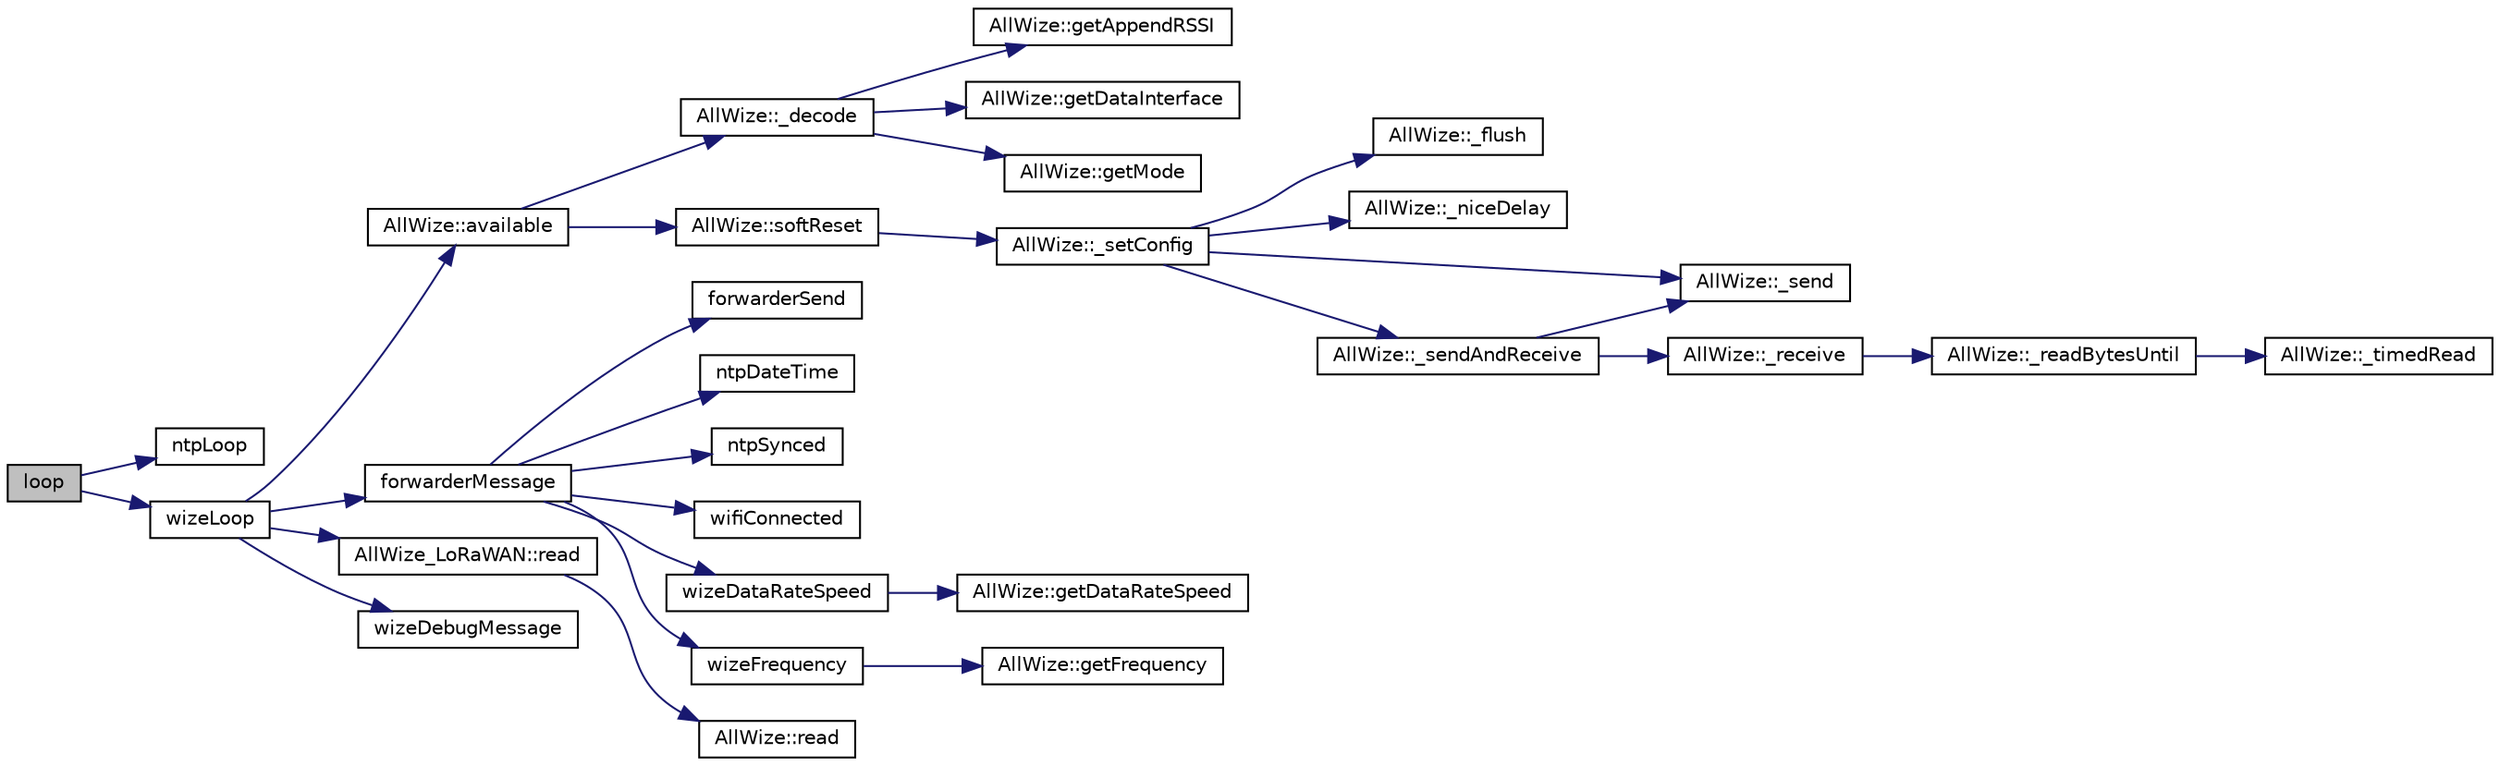 digraph "loop"
{
 // LATEX_PDF_SIZE
  edge [fontname="Helvetica",fontsize="10",labelfontname="Helvetica",labelfontsize="10"];
  node [fontname="Helvetica",fontsize="10",shape=record];
  rankdir="LR";
  Node1 [label="loop",height=0.2,width=0.4,color="black", fillcolor="grey75", style="filled", fontcolor="black",tooltip=" "];
  Node1 -> Node2 [color="midnightblue",fontsize="10",style="solid",fontname="Helvetica"];
  Node2 [label="ntpLoop",height=0.2,width=0.4,color="black", fillcolor="white", style="filled",URL="$ntp_8cpp.html#a0507409db577936d3471821370c27b27",tooltip=" "];
  Node1 -> Node3 [color="midnightblue",fontsize="10",style="solid",fontname="Helvetica"];
  Node3 [label="wizeLoop",height=0.2,width=0.4,color="black", fillcolor="white", style="filled",URL="$wize_8cpp.html#af9253c855c25f3da04c29b2dbcda1ebd",tooltip=" "];
  Node3 -> Node4 [color="midnightblue",fontsize="10",style="solid",fontname="Helvetica"];
  Node4 [label="AllWize::available",height=0.2,width=0.4,color="black", fillcolor="white", style="filled",URL="$classAllWize.html#ae75c391473baf8107cae11f2134b7316",tooltip="Returns true if a new message has been received and decoded This method has to be called in the main ..."];
  Node4 -> Node5 [color="midnightblue",fontsize="10",style="solid",fontname="Helvetica"];
  Node5 [label="AllWize::_decode",height=0.2,width=0.4,color="black", fillcolor="white", style="filled",URL="$classAllWize.html#a496979330409adb0e7241f763e4a4b16",tooltip="Decodes the current RX buffer contents."];
  Node5 -> Node6 [color="midnightblue",fontsize="10",style="solid",fontname="Helvetica"];
  Node6 [label="AllWize::getAppendRSSI",height=0.2,width=0.4,color="black", fillcolor="white", style="filled",URL="$classAllWize.html#af72915664acbfe41f21d8820df833fb6",tooltip="Gets the current RSSI mode value."];
  Node5 -> Node7 [color="midnightblue",fontsize="10",style="solid",fontname="Helvetica"];
  Node7 [label="AllWize::getDataInterface",height=0.2,width=0.4,color="black", fillcolor="white", style="filled",URL="$classAllWize.html#a25a3c09558ff3d794bf5a150d3be6c4c",tooltip="Gets the data interface for receiving packets."];
  Node5 -> Node8 [color="midnightblue",fontsize="10",style="solid",fontname="Helvetica"];
  Node8 [label="AllWize::getMode",height=0.2,width=0.4,color="black", fillcolor="white", style="filled",URL="$classAllWize.html#ab6655635693180ad4c7b527d1f2e4e03",tooltip="Gets the MBus mode stored in non-volatile memory."];
  Node4 -> Node9 [color="midnightblue",fontsize="10",style="solid",fontname="Helvetica"];
  Node9 [label="AllWize::softReset",height=0.2,width=0.4,color="black", fillcolor="white", style="filled",URL="$classAllWize.html#aa22cb94ed64656f3ba3aef64c566e708",tooltip="Cleans the RX/TX line."];
  Node9 -> Node10 [color="midnightblue",fontsize="10",style="solid",fontname="Helvetica"];
  Node10 [label="AllWize::_setConfig",height=0.2,width=0.4,color="black", fillcolor="white", style="filled",URL="$classAllWize.html#a493af0599b973f713192b175000264e6",tooltip="Sets or unsets config mode."];
  Node10 -> Node11 [color="midnightblue",fontsize="10",style="solid",fontname="Helvetica"];
  Node11 [label="AllWize::_flush",height=0.2,width=0.4,color="black", fillcolor="white", style="filled",URL="$classAllWize.html#ace21941ce1a1174ef567c1a269ebf551",tooltip="Flushes the serial line to the module."];
  Node10 -> Node12 [color="midnightblue",fontsize="10",style="solid",fontname="Helvetica"];
  Node12 [label="AllWize::_niceDelay",height=0.2,width=0.4,color="black", fillcolor="white", style="filled",URL="$classAllWize.html#afeed45d2a47e184092d6dcd64c22fb72",tooltip="Does a non-blocking delay."];
  Node10 -> Node13 [color="midnightblue",fontsize="10",style="solid",fontname="Helvetica"];
  Node13 [label="AllWize::_send",height=0.2,width=0.4,color="black", fillcolor="white", style="filled",URL="$classAllWize.html#ac194cac5fd63b864ef567fb7a51a2ac9",tooltip="Sends a binary buffer to the module UART. Returns the number of bytes actually sent."];
  Node10 -> Node14 [color="midnightblue",fontsize="10",style="solid",fontname="Helvetica"];
  Node14 [label="AllWize::_sendAndReceive",height=0.2,width=0.4,color="black", fillcolor="white", style="filled",URL="$classAllWize.html#af4c575f742b3c2a837058846b83fbfe1",tooltip="Sends a binary buffer and waits for response. Returns the number of bytes received and stored in the ..."];
  Node14 -> Node15 [color="midnightblue",fontsize="10",style="solid",fontname="Helvetica"];
  Node15 [label="AllWize::_receive",height=0.2,width=0.4,color="black", fillcolor="white", style="filled",URL="$classAllWize.html#a197c8bd0c47789acefd4e360ca697feb",tooltip="Listens to incoming data from the module until timeout or END_OF_RESPONSE."];
  Node15 -> Node16 [color="midnightblue",fontsize="10",style="solid",fontname="Helvetica"];
  Node16 [label="AllWize::_readBytesUntil",height=0.2,width=0.4,color="black", fillcolor="white", style="filled",URL="$classAllWize.html#a3cdbc480293b0e3c24107c549b485d5c",tooltip="Reads the stream buffer up to a certain char or times out."];
  Node16 -> Node17 [color="midnightblue",fontsize="10",style="solid",fontname="Helvetica"];
  Node17 [label="AllWize::_timedRead",height=0.2,width=0.4,color="black", fillcolor="white", style="filled",URL="$classAllWize.html#ac33ba05cebc3de22babb477922a07eaf",tooltip="Reads a byte from the stream with a timeout."];
  Node14 -> Node13 [color="midnightblue",fontsize="10",style="solid",fontname="Helvetica"];
  Node3 -> Node18 [color="midnightblue",fontsize="10",style="solid",fontname="Helvetica"];
  Node18 [label="forwarderMessage",height=0.2,width=0.4,color="black", fillcolor="white", style="filled",URL="$forwarder_8cpp.html#a5259acd604e9c3f80400191241404628",tooltip=" "];
  Node18 -> Node19 [color="midnightblue",fontsize="10",style="solid",fontname="Helvetica"];
  Node19 [label="forwarderSend",height=0.2,width=0.4,color="black", fillcolor="white", style="filled",URL="$forwarder_8cpp.html#a4663d8490737595a72f0c5cfd24e0f89",tooltip=" "];
  Node18 -> Node20 [color="midnightblue",fontsize="10",style="solid",fontname="Helvetica"];
  Node20 [label="ntpDateTime",height=0.2,width=0.4,color="black", fillcolor="white", style="filled",URL="$ntp_8cpp.html#a10568245db35b122c3f432a867af3a1d",tooltip=" "];
  Node18 -> Node21 [color="midnightblue",fontsize="10",style="solid",fontname="Helvetica"];
  Node21 [label="ntpSynced",height=0.2,width=0.4,color="black", fillcolor="white", style="filled",URL="$ntp_8cpp.html#a38176e018674e131012199be52193c4d",tooltip=" "];
  Node18 -> Node22 [color="midnightblue",fontsize="10",style="solid",fontname="Helvetica"];
  Node22 [label="wifiConnected",height=0.2,width=0.4,color="black", fillcolor="white", style="filled",URL="$wifi_8cpp.html#ab541d765a7171f3f51309fd02fb8d8af",tooltip=" "];
  Node18 -> Node23 [color="midnightblue",fontsize="10",style="solid",fontname="Helvetica"];
  Node23 [label="wizeDataRateSpeed",height=0.2,width=0.4,color="black", fillcolor="white", style="filled",URL="$wize_8cpp.html#a3d81c9b3c3b6c358bbb8fbe3359d7299",tooltip=" "];
  Node23 -> Node24 [color="midnightblue",fontsize="10",style="solid",fontname="Helvetica"];
  Node24 [label="AllWize::getDataRateSpeed",height=0.2,width=0.4,color="black", fillcolor="white", style="filled",URL="$classAllWize.html#a4f53faaa5c99e32da82166e60346ff97",tooltip="Returns the speed for te given datarate."];
  Node18 -> Node25 [color="midnightblue",fontsize="10",style="solid",fontname="Helvetica"];
  Node25 [label="wizeFrequency",height=0.2,width=0.4,color="black", fillcolor="white", style="filled",URL="$wize_8cpp.html#a253b90fdb1262250343adfe88e32779b",tooltip=" "];
  Node25 -> Node26 [color="midnightblue",fontsize="10",style="solid",fontname="Helvetica"];
  Node26 [label="AllWize::getFrequency",height=0.2,width=0.4,color="black", fillcolor="white", style="filled",URL="$classAllWize.html#a2ac627fdb89f324641d741bbfcbab8ac",tooltip="Returns the frequency for the given channel."];
  Node3 -> Node27 [color="midnightblue",fontsize="10",style="solid",fontname="Helvetica"];
  Node27 [label="AllWize_LoRaWAN::read",height=0.2,width=0.4,color="black", fillcolor="white", style="filled",URL="$classAllWize__LoRaWAN.html#aa4c26ec51ccaac634ffbc5363f811469",tooltip="Returns latest received message (rebuilds LoRaWan header if necessary)"];
  Node27 -> Node28 [color="midnightblue",fontsize="10",style="solid",fontname="Helvetica"];
  Node28 [label="AllWize::read",height=0.2,width=0.4,color="black", fillcolor="white", style="filled",URL="$classAllWize.html#a241b1e78848ba29d8ed34a1747531f84",tooltip="Returns latest received message."];
  Node3 -> Node29 [color="midnightblue",fontsize="10",style="solid",fontname="Helvetica"];
  Node29 [label="wizeDebugMessage",height=0.2,width=0.4,color="black", fillcolor="white", style="filled",URL="$wize_8cpp.html#aef8e85e62dec7aac728b74d5fe8d6817",tooltip=" "];
}
